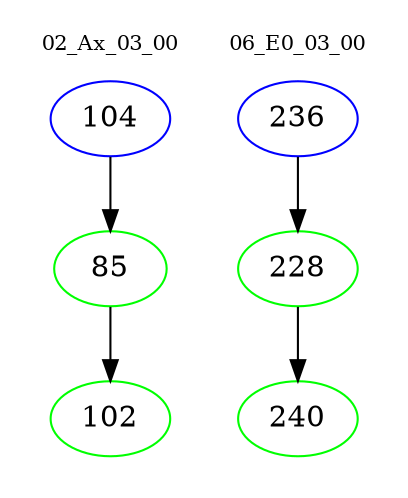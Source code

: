 digraph{
subgraph cluster_0 {
color = white
label = "02_Ax_03_00";
fontsize=10;
T0_104 [label="104", color="blue"]
T0_104 -> T0_85 [color="black"]
T0_85 [label="85", color="green"]
T0_85 -> T0_102 [color="black"]
T0_102 [label="102", color="green"]
}
subgraph cluster_1 {
color = white
label = "06_E0_03_00";
fontsize=10;
T1_236 [label="236", color="blue"]
T1_236 -> T1_228 [color="black"]
T1_228 [label="228", color="green"]
T1_228 -> T1_240 [color="black"]
T1_240 [label="240", color="green"]
}
}
